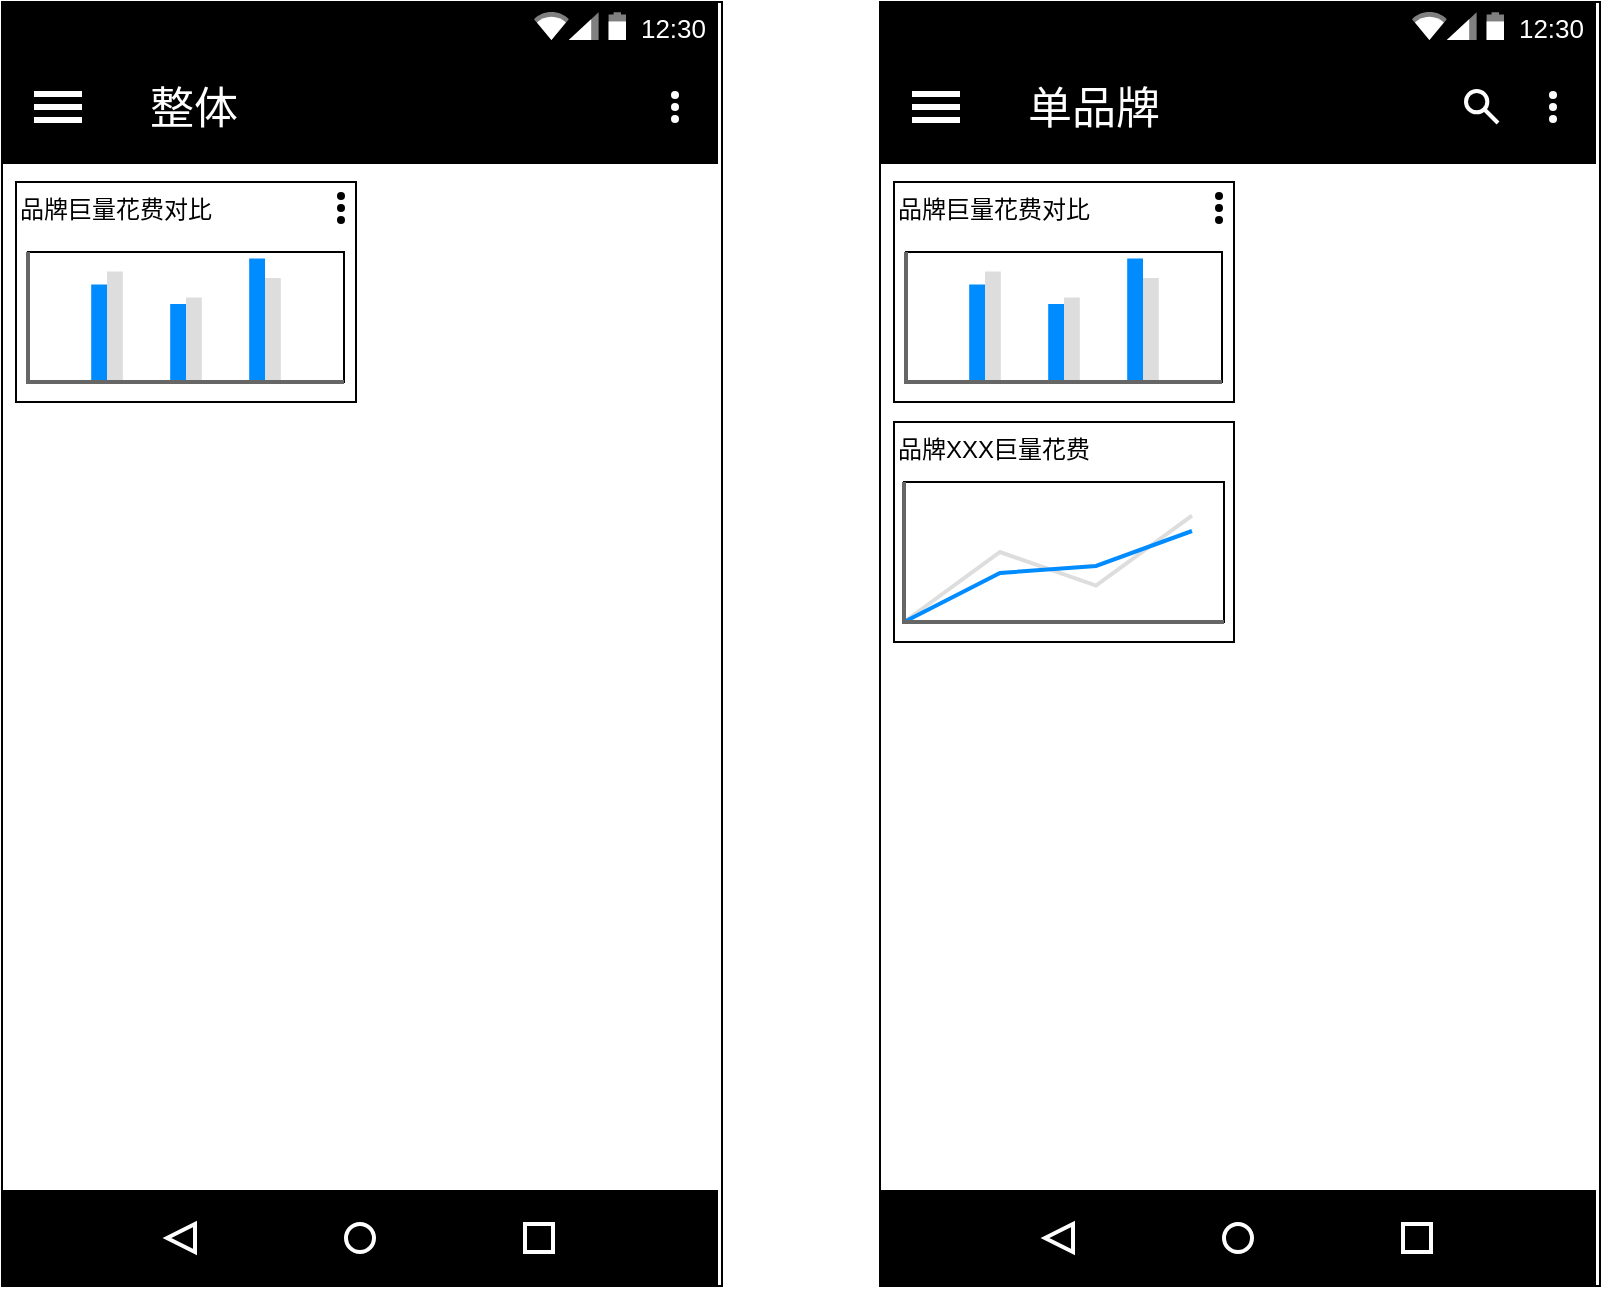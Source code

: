 <mxfile version="15.9.6" type="github">
  <diagram id="ZvAKp3XvdwQ_buqutIbB" name="Page-1">
    <mxGraphModel dx="946" dy="549" grid="1" gridSize="10" guides="1" tooltips="1" connect="1" arrows="1" fold="1" page="1" pageScale="1" pageWidth="827" pageHeight="1169" math="0" shadow="0">
      <root>
        <mxCell id="0" />
        <mxCell id="1" parent="0" />
        <mxCell id="hYK_bFj1lpAIACNKmPJ8-103" value="" style="dashed=0;align=center;fontSize=12;shape=rect;" parent="1" vertex="1">
          <mxGeometry x="241" y="20" width="360" height="642" as="geometry" />
        </mxCell>
        <mxCell id="hYK_bFj1lpAIACNKmPJ8-104" value="12:30" style="dashed=0;align=center;fontSize=12;shape=rect;align=right;fillColor=#000000;strokeColor=none;fontColor=#FFFFFF;spacingRight=4;spacingTop=1;fontStyle=0;fontSize=13;resizeWidth=1;" parent="hYK_bFj1lpAIACNKmPJ8-103" vertex="1">
          <mxGeometry width="358" height="24" relative="1" as="geometry" />
        </mxCell>
        <mxCell id="hYK_bFj1lpAIACNKmPJ8-105" value="" style="dashed=0;html=1;shape=mxgraph.gmdl.top_bar;fillColor=#2D3986;strokeColor=none;" parent="hYK_bFj1lpAIACNKmPJ8-104" vertex="1">
          <mxGeometry x="1" y="0.5" width="46" height="14" relative="1" as="geometry">
            <mxPoint x="-92" y="-7" as="offset" />
          </mxGeometry>
        </mxCell>
        <mxCell id="hYK_bFj1lpAIACNKmPJ8-106" value="整体" style="dashed=0;align=center;fontSize=12;shape=rect;strokeColor=none;fillColor=#000000;resizeWidth=1;fontSize=22;fontColor=#FFFFFF;spacingTop=-3;verticalAlign=middle;align=left;spacingLeft=72;" parent="hYK_bFj1lpAIACNKmPJ8-103" vertex="1">
          <mxGeometry width="358" height="57" relative="1" as="geometry">
            <mxPoint y="24" as="offset" />
          </mxGeometry>
        </mxCell>
        <mxCell id="hYK_bFj1lpAIACNKmPJ8-107" value="" style="dashed=0;html=1;shape=mxgraph.gmdl.preferences;strokeColor=none;fillColor=#ffffff;" parent="hYK_bFj1lpAIACNKmPJ8-106" vertex="1">
          <mxGeometry y="0.5" width="24" height="16" relative="1" as="geometry">
            <mxPoint x="16" y="-8" as="offset" />
          </mxGeometry>
        </mxCell>
        <mxCell id="hYK_bFj1lpAIACNKmPJ8-110" value="" style="dashed=0;html=1;shape=mxgraph.gmdl.settings;strokeColor=none;fillColor=#ffffff;" parent="hYK_bFj1lpAIACNKmPJ8-106" vertex="1">
          <mxGeometry x="1" y="0.5" width="5" height="16" relative="1" as="geometry">
            <mxPoint x="-24" y="-8" as="offset" />
          </mxGeometry>
        </mxCell>
        <mxCell id="hYK_bFj1lpAIACNKmPJ8-133" value="" style="dashed=0;align=center;fontSize=12;shape=rect;strokeColor=none;fillColor=#000000;resizeWidth=1;" parent="hYK_bFj1lpAIACNKmPJ8-103" vertex="1">
          <mxGeometry y="1" width="358" height="48" relative="1" as="geometry">
            <mxPoint y="-48" as="offset" />
          </mxGeometry>
        </mxCell>
        <mxCell id="hYK_bFj1lpAIACNKmPJ8-134" value="" style="dashed=0;html=1;shape=mxgraph.gmdl.back;strokeColor=#ffffff;fillColor=#000000;strokeWidth=2;" parent="hYK_bFj1lpAIACNKmPJ8-133" vertex="1">
          <mxGeometry x="0.25" y="0.5" width="14" height="14" relative="1" as="geometry">
            <mxPoint x="-7" y="-7" as="offset" />
          </mxGeometry>
        </mxCell>
        <mxCell id="hYK_bFj1lpAIACNKmPJ8-135" value="" style="shape=ellipse;strokeColor=#ffffff;fillColor=#000000;strokeWidth=2;" parent="hYK_bFj1lpAIACNKmPJ8-133" vertex="1">
          <mxGeometry x="0.5" y="0.5" width="14" height="14" relative="1" as="geometry">
            <mxPoint x="-7" y="-7" as="offset" />
          </mxGeometry>
        </mxCell>
        <mxCell id="hYK_bFj1lpAIACNKmPJ8-136" value="" style="shape=rect;strokeColor=#ffffff;fillColor=#000000;strokeWidth=2;" parent="hYK_bFj1lpAIACNKmPJ8-133" vertex="1">
          <mxGeometry x="0.75" y="0.5" width="14" height="14" relative="1" as="geometry">
            <mxPoint x="-7" y="-7" as="offset" />
          </mxGeometry>
        </mxCell>
        <mxCell id="oxgK3gGT6i_MZKTimfoy-20" value="" style="group" vertex="1" connectable="0" parent="hYK_bFj1lpAIACNKmPJ8-103">
          <mxGeometry x="7" y="90" width="170" height="110" as="geometry" />
        </mxCell>
        <mxCell id="oxgK3gGT6i_MZKTimfoy-12" value="品牌巨量花费对比" style="rounded=0;whiteSpace=wrap;html=1;verticalAlign=top;align=left;" vertex="1" parent="oxgK3gGT6i_MZKTimfoy-20">
          <mxGeometry width="170" height="110" as="geometry" />
        </mxCell>
        <mxCell id="oxgK3gGT6i_MZKTimfoy-28" value="" style="verticalLabelPosition=bottom;shadow=0;dashed=0;align=center;html=1;verticalAlign=top;strokeWidth=1;shape=mxgraph.mockup.graphics.columnChart;strokeColor2=none;strokeColor3=#666666;fillColor2=#008cff;fillColor3=#dddddd;" vertex="1" parent="oxgK3gGT6i_MZKTimfoy-20">
          <mxGeometry x="6" y="35" width="158" height="65" as="geometry" />
        </mxCell>
        <mxCell id="oxgK3gGT6i_MZKTimfoy-30" value="&lt;span style=&quot;color: rgba(0 , 0 , 0 , 0) ; font-family: monospace ; font-size: 0px&quot;&gt;%3CmxGraphModel%3E%3Croot%3E%3CmxCell%20id%3D%220%22%2F%3E%3CmxCell%20id%3D%221%22%20parent%3D%220%22%2F%3E%3CmxCell%20id%3D%222%22%20value%3D%22%22%20style%3D%22dashed%3D0%3Bhtml%3D1%3Bshape%3Dmxgraph.gmdl.settings%3BstrokeColor%3Dnone%3BfillColor%3D%23000000%3B%22%20vertex%3D%221%22%20parent%3D%221%22%3E%3CmxGeometry%20x%3D%22584%22%20y%3D%22114%22%20width%3D%225%22%20height%3D%2216%22%20as%3D%22geometry%22%2F%3E%3C%2FmxCell%3E%3C%2Froot%3E%3C%2FmxGraphModel%3E&lt;/span&gt;" style="dashed=0;html=1;shape=mxgraph.gmdl.settings;strokeColor=none;fillColor=#000000;" vertex="1" parent="oxgK3gGT6i_MZKTimfoy-20">
          <mxGeometry x="160" y="5" width="5" height="16" as="geometry" />
        </mxCell>
        <mxCell id="oxgK3gGT6i_MZKTimfoy-31" value="" style="dashed=0;align=center;fontSize=12;shape=rect;" vertex="1" parent="1">
          <mxGeometry x="680" y="20" width="360" height="642" as="geometry" />
        </mxCell>
        <mxCell id="oxgK3gGT6i_MZKTimfoy-32" value="12:30" style="dashed=0;align=center;fontSize=12;shape=rect;align=right;fillColor=#000000;strokeColor=none;fontColor=#FFFFFF;spacingRight=4;spacingTop=1;fontStyle=0;fontSize=13;resizeWidth=1;" vertex="1" parent="oxgK3gGT6i_MZKTimfoy-31">
          <mxGeometry width="358" height="24" relative="1" as="geometry" />
        </mxCell>
        <mxCell id="oxgK3gGT6i_MZKTimfoy-33" value="" style="dashed=0;html=1;shape=mxgraph.gmdl.top_bar;fillColor=#2D3986;strokeColor=none;" vertex="1" parent="oxgK3gGT6i_MZKTimfoy-32">
          <mxGeometry x="1" y="0.5" width="46" height="14" relative="1" as="geometry">
            <mxPoint x="-92" y="-7" as="offset" />
          </mxGeometry>
        </mxCell>
        <mxCell id="oxgK3gGT6i_MZKTimfoy-34" value="单品牌" style="dashed=0;align=center;fontSize=12;shape=rect;strokeColor=none;fillColor=#000000;resizeWidth=1;fontSize=22;fontColor=#FFFFFF;spacingTop=-3;verticalAlign=middle;align=left;spacingLeft=72;" vertex="1" parent="oxgK3gGT6i_MZKTimfoy-31">
          <mxGeometry width="358" height="57" relative="1" as="geometry">
            <mxPoint y="24" as="offset" />
          </mxGeometry>
        </mxCell>
        <mxCell id="oxgK3gGT6i_MZKTimfoy-35" value="" style="dashed=0;html=1;shape=mxgraph.gmdl.preferences;strokeColor=none;fillColor=#ffffff;" vertex="1" parent="oxgK3gGT6i_MZKTimfoy-34">
          <mxGeometry y="0.5" width="24" height="16" relative="1" as="geometry">
            <mxPoint x="16" y="-8" as="offset" />
          </mxGeometry>
        </mxCell>
        <mxCell id="oxgK3gGT6i_MZKTimfoy-36" value="" style="dashed=0;html=1;shape=mxgraph.gmdl.search;strokeColor=#ffffff;fillColor=none;strokeWidth=2;" vertex="1" parent="oxgK3gGT6i_MZKTimfoy-34">
          <mxGeometry x="1" y="0.5" width="16" height="16" relative="1" as="geometry">
            <mxPoint x="-65" y="-8" as="offset" />
          </mxGeometry>
        </mxCell>
        <mxCell id="oxgK3gGT6i_MZKTimfoy-37" value="" style="dashed=0;html=1;shape=mxgraph.gmdl.settings;strokeColor=none;fillColor=#ffffff;" vertex="1" parent="oxgK3gGT6i_MZKTimfoy-34">
          <mxGeometry x="1" y="0.5" width="5" height="16" relative="1" as="geometry">
            <mxPoint x="-24" y="-8" as="offset" />
          </mxGeometry>
        </mxCell>
        <mxCell id="oxgK3gGT6i_MZKTimfoy-38" value="" style="dashed=0;align=center;fontSize=12;shape=rect;strokeColor=none;fillColor=#000000;resizeWidth=1;" vertex="1" parent="oxgK3gGT6i_MZKTimfoy-31">
          <mxGeometry y="1" width="358" height="48" relative="1" as="geometry">
            <mxPoint y="-48" as="offset" />
          </mxGeometry>
        </mxCell>
        <mxCell id="oxgK3gGT6i_MZKTimfoy-39" value="" style="dashed=0;html=1;shape=mxgraph.gmdl.back;strokeColor=#ffffff;fillColor=#000000;strokeWidth=2;" vertex="1" parent="oxgK3gGT6i_MZKTimfoy-38">
          <mxGeometry x="0.25" y="0.5" width="14" height="14" relative="1" as="geometry">
            <mxPoint x="-7" y="-7" as="offset" />
          </mxGeometry>
        </mxCell>
        <mxCell id="oxgK3gGT6i_MZKTimfoy-40" value="" style="shape=ellipse;strokeColor=#ffffff;fillColor=#000000;strokeWidth=2;" vertex="1" parent="oxgK3gGT6i_MZKTimfoy-38">
          <mxGeometry x="0.5" y="0.5" width="14" height="14" relative="1" as="geometry">
            <mxPoint x="-7" y="-7" as="offset" />
          </mxGeometry>
        </mxCell>
        <mxCell id="oxgK3gGT6i_MZKTimfoy-41" value="" style="shape=rect;strokeColor=#ffffff;fillColor=#000000;strokeWidth=2;" vertex="1" parent="oxgK3gGT6i_MZKTimfoy-38">
          <mxGeometry x="0.75" y="0.5" width="14" height="14" relative="1" as="geometry">
            <mxPoint x="-7" y="-7" as="offset" />
          </mxGeometry>
        </mxCell>
        <mxCell id="oxgK3gGT6i_MZKTimfoy-42" value="" style="group" vertex="1" connectable="0" parent="oxgK3gGT6i_MZKTimfoy-31">
          <mxGeometry x="7" y="90" width="170" height="110" as="geometry" />
        </mxCell>
        <mxCell id="oxgK3gGT6i_MZKTimfoy-43" value="品牌巨量花费对比" style="rounded=0;whiteSpace=wrap;html=1;verticalAlign=top;align=left;" vertex="1" parent="oxgK3gGT6i_MZKTimfoy-42">
          <mxGeometry width="170" height="110" as="geometry" />
        </mxCell>
        <mxCell id="oxgK3gGT6i_MZKTimfoy-44" value="" style="verticalLabelPosition=bottom;shadow=0;dashed=0;align=center;html=1;verticalAlign=top;strokeWidth=1;shape=mxgraph.mockup.graphics.columnChart;strokeColor2=none;strokeColor3=#666666;fillColor2=#008cff;fillColor3=#dddddd;" vertex="1" parent="oxgK3gGT6i_MZKTimfoy-42">
          <mxGeometry x="6" y="35" width="158" height="65" as="geometry" />
        </mxCell>
        <mxCell id="oxgK3gGT6i_MZKTimfoy-45" value="&lt;span style=&quot;color: rgba(0 , 0 , 0 , 0) ; font-family: monospace ; font-size: 0px&quot;&gt;%3CmxGraphModel%3E%3Croot%3E%3CmxCell%20id%3D%220%22%2F%3E%3CmxCell%20id%3D%221%22%20parent%3D%220%22%2F%3E%3CmxCell%20id%3D%222%22%20value%3D%22%22%20style%3D%22dashed%3D0%3Bhtml%3D1%3Bshape%3Dmxgraph.gmdl.settings%3BstrokeColor%3Dnone%3BfillColor%3D%23000000%3B%22%20vertex%3D%221%22%20parent%3D%221%22%3E%3CmxGeometry%20x%3D%22584%22%20y%3D%22114%22%20width%3D%225%22%20height%3D%2216%22%20as%3D%22geometry%22%2F%3E%3C%2FmxCell%3E%3C%2Froot%3E%3C%2FmxGraphModel%3E&lt;/span&gt;" style="dashed=0;html=1;shape=mxgraph.gmdl.settings;strokeColor=none;fillColor=#000000;" vertex="1" parent="oxgK3gGT6i_MZKTimfoy-42">
          <mxGeometry x="160" y="5" width="5" height="16" as="geometry" />
        </mxCell>
        <mxCell id="oxgK3gGT6i_MZKTimfoy-46" value="" style="group" vertex="1" connectable="0" parent="oxgK3gGT6i_MZKTimfoy-31">
          <mxGeometry x="7" y="210" width="170" height="110" as="geometry" />
        </mxCell>
        <mxCell id="oxgK3gGT6i_MZKTimfoy-47" value="品牌XXX巨量花费" style="rounded=0;whiteSpace=wrap;html=1;verticalAlign=top;align=left;" vertex="1" parent="oxgK3gGT6i_MZKTimfoy-46">
          <mxGeometry width="170" height="110" as="geometry" />
        </mxCell>
        <mxCell id="oxgK3gGT6i_MZKTimfoy-48" value="" style="verticalLabelPosition=bottom;shadow=0;dashed=0;align=center;html=1;verticalAlign=top;strokeWidth=1;shape=mxgraph.mockup.graphics.lineChart;strokeColor2=#666666;strokeColor3=#008cff;strokeColor4=#dddddd;" vertex="1" parent="oxgK3gGT6i_MZKTimfoy-46">
          <mxGeometry x="5" y="30" width="160" height="70" as="geometry" />
        </mxCell>
      </root>
    </mxGraphModel>
  </diagram>
</mxfile>

